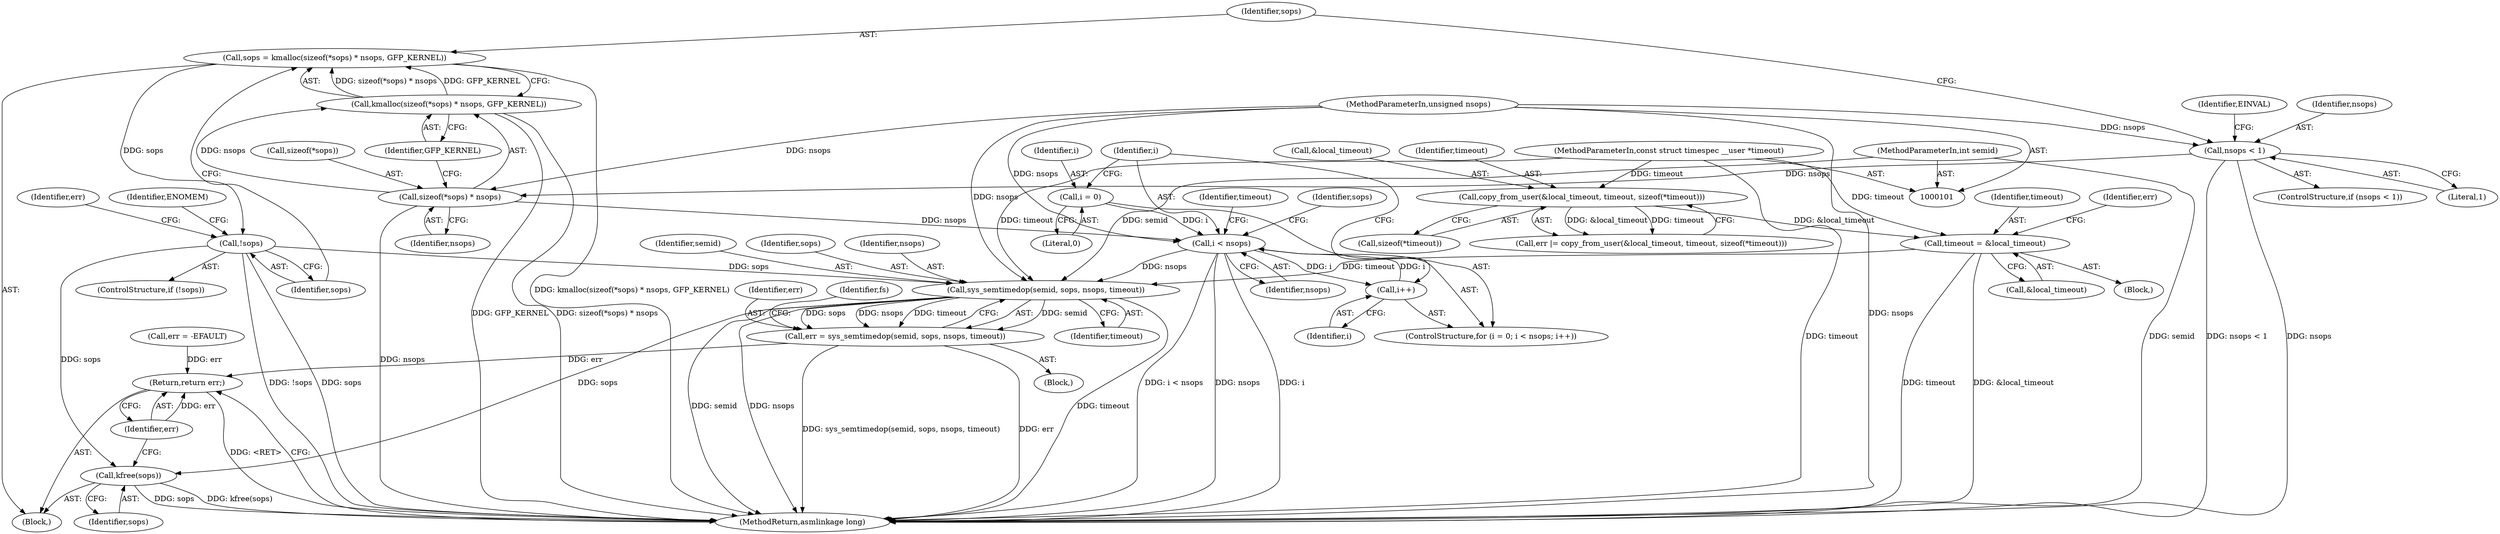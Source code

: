 digraph "1_linux_0f22072ab50cac7983f9660d33974b45184da4f9@pointer" {
"1000214" [label="(Call,sys_semtimedop(semid, sops, nsops, timeout))"];
"1000102" [label="(MethodParameterIn,int semid)"];
"1000128" [label="(Call,!sops)"];
"1000118" [label="(Call,sops = kmalloc(sizeof(*sops) * nsops, GFP_KERNEL))"];
"1000120" [label="(Call,kmalloc(sizeof(*sops) * nsops, GFP_KERNEL))"];
"1000121" [label="(Call,sizeof(*sops) * nsops)"];
"1000112" [label="(Call,nsops < 1)"];
"1000104" [label="(MethodParameterIn,unsigned nsops)"];
"1000140" [label="(Call,i < nsops)"];
"1000143" [label="(Call,i++)"];
"1000137" [label="(Call,i = 0)"];
"1000193" [label="(Call,timeout = &local_timeout)"];
"1000186" [label="(Call,copy_from_user(&local_timeout, timeout, sizeof(*timeout)))"];
"1000105" [label="(MethodParameterIn,const struct timespec __user *timeout)"];
"1000212" [label="(Call,err = sys_semtimedop(semid, sops, nsops, timeout))"];
"1000223" [label="(Return,return err;)"];
"1000221" [label="(Call,kfree(sops))"];
"1000189" [label="(Identifier,timeout)"];
"1000184" [label="(Call,err |= copy_from_user(&local_timeout, timeout, sizeof(*timeout)))"];
"1000142" [label="(Identifier,nsops)"];
"1000111" [label="(ControlStructure,if (nsops < 1))"];
"1000117" [label="(Identifier,EINVAL)"];
"1000125" [label="(Identifier,nsops)"];
"1000102" [label="(MethodParameterIn,int semid)"];
"1000138" [label="(Identifier,i)"];
"1000220" [label="(Identifier,fs)"];
"1000106" [label="(Block,)"];
"1000182" [label="(Identifier,timeout)"];
"1000221" [label="(Call,kfree(sops))"];
"1000223" [label="(Return,return err;)"];
"1000114" [label="(Literal,1)"];
"1000136" [label="(ControlStructure,for (i = 0; i < nsops; i++))"];
"1000215" [label="(Identifier,semid)"];
"1000120" [label="(Call,kmalloc(sizeof(*sops) * nsops, GFP_KERNEL))"];
"1000144" [label="(Identifier,i)"];
"1000194" [label="(Identifier,timeout)"];
"1000225" [label="(MethodReturn,asmlinkage long)"];
"1000127" [label="(ControlStructure,if (!sops))"];
"1000212" [label="(Call,err = sys_semtimedop(semid, sops, nsops, timeout))"];
"1000205" [label="(Block,)"];
"1000119" [label="(Identifier,sops)"];
"1000213" [label="(Identifier,err)"];
"1000118" [label="(Call,sops = kmalloc(sizeof(*sops) * nsops, GFP_KERNEL))"];
"1000113" [label="(Identifier,nsops)"];
"1000141" [label="(Identifier,i)"];
"1000193" [label="(Call,timeout = &local_timeout)"];
"1000129" [label="(Identifier,sops)"];
"1000190" [label="(Call,sizeof(*timeout))"];
"1000186" [label="(Call,copy_from_user(&local_timeout, timeout, sizeof(*timeout)))"];
"1000137" [label="(Call,i = 0)"];
"1000187" [label="(Call,&local_timeout)"];
"1000112" [label="(Call,nsops < 1)"];
"1000216" [label="(Identifier,sops)"];
"1000200" [label="(Call,err = -EFAULT)"];
"1000128" [label="(Call,!sops)"];
"1000149" [label="(Identifier,sops)"];
"1000224" [label="(Identifier,err)"];
"1000198" [label="(Identifier,err)"];
"1000222" [label="(Identifier,sops)"];
"1000217" [label="(Identifier,nsops)"];
"1000183" [label="(Block,)"];
"1000195" [label="(Call,&local_timeout)"];
"1000218" [label="(Identifier,timeout)"];
"1000214" [label="(Call,sys_semtimedop(semid, sops, nsops, timeout))"];
"1000134" [label="(Identifier,err)"];
"1000121" [label="(Call,sizeof(*sops) * nsops)"];
"1000139" [label="(Literal,0)"];
"1000122" [label="(Call,sizeof(*sops))"];
"1000143" [label="(Call,i++)"];
"1000126" [label="(Identifier,GFP_KERNEL)"];
"1000104" [label="(MethodParameterIn,unsigned nsops)"];
"1000132" [label="(Identifier,ENOMEM)"];
"1000105" [label="(MethodParameterIn,const struct timespec __user *timeout)"];
"1000140" [label="(Call,i < nsops)"];
"1000214" -> "1000212"  [label="AST: "];
"1000214" -> "1000218"  [label="CFG: "];
"1000215" -> "1000214"  [label="AST: "];
"1000216" -> "1000214"  [label="AST: "];
"1000217" -> "1000214"  [label="AST: "];
"1000218" -> "1000214"  [label="AST: "];
"1000212" -> "1000214"  [label="CFG: "];
"1000214" -> "1000225"  [label="DDG: semid"];
"1000214" -> "1000225"  [label="DDG: nsops"];
"1000214" -> "1000225"  [label="DDG: timeout"];
"1000214" -> "1000212"  [label="DDG: semid"];
"1000214" -> "1000212"  [label="DDG: sops"];
"1000214" -> "1000212"  [label="DDG: nsops"];
"1000214" -> "1000212"  [label="DDG: timeout"];
"1000102" -> "1000214"  [label="DDG: semid"];
"1000128" -> "1000214"  [label="DDG: sops"];
"1000140" -> "1000214"  [label="DDG: nsops"];
"1000104" -> "1000214"  [label="DDG: nsops"];
"1000193" -> "1000214"  [label="DDG: timeout"];
"1000105" -> "1000214"  [label="DDG: timeout"];
"1000214" -> "1000221"  [label="DDG: sops"];
"1000102" -> "1000101"  [label="AST: "];
"1000102" -> "1000225"  [label="DDG: semid"];
"1000128" -> "1000127"  [label="AST: "];
"1000128" -> "1000129"  [label="CFG: "];
"1000129" -> "1000128"  [label="AST: "];
"1000132" -> "1000128"  [label="CFG: "];
"1000134" -> "1000128"  [label="CFG: "];
"1000128" -> "1000225"  [label="DDG: !sops"];
"1000128" -> "1000225"  [label="DDG: sops"];
"1000118" -> "1000128"  [label="DDG: sops"];
"1000128" -> "1000221"  [label="DDG: sops"];
"1000118" -> "1000106"  [label="AST: "];
"1000118" -> "1000120"  [label="CFG: "];
"1000119" -> "1000118"  [label="AST: "];
"1000120" -> "1000118"  [label="AST: "];
"1000129" -> "1000118"  [label="CFG: "];
"1000118" -> "1000225"  [label="DDG: kmalloc(sizeof(*sops) * nsops, GFP_KERNEL)"];
"1000120" -> "1000118"  [label="DDG: sizeof(*sops) * nsops"];
"1000120" -> "1000118"  [label="DDG: GFP_KERNEL"];
"1000120" -> "1000126"  [label="CFG: "];
"1000121" -> "1000120"  [label="AST: "];
"1000126" -> "1000120"  [label="AST: "];
"1000120" -> "1000225"  [label="DDG: GFP_KERNEL"];
"1000120" -> "1000225"  [label="DDG: sizeof(*sops) * nsops"];
"1000121" -> "1000120"  [label="DDG: nsops"];
"1000121" -> "1000125"  [label="CFG: "];
"1000122" -> "1000121"  [label="AST: "];
"1000125" -> "1000121"  [label="AST: "];
"1000126" -> "1000121"  [label="CFG: "];
"1000121" -> "1000225"  [label="DDG: nsops"];
"1000112" -> "1000121"  [label="DDG: nsops"];
"1000104" -> "1000121"  [label="DDG: nsops"];
"1000121" -> "1000140"  [label="DDG: nsops"];
"1000112" -> "1000111"  [label="AST: "];
"1000112" -> "1000114"  [label="CFG: "];
"1000113" -> "1000112"  [label="AST: "];
"1000114" -> "1000112"  [label="AST: "];
"1000117" -> "1000112"  [label="CFG: "];
"1000119" -> "1000112"  [label="CFG: "];
"1000112" -> "1000225"  [label="DDG: nsops < 1"];
"1000112" -> "1000225"  [label="DDG: nsops"];
"1000104" -> "1000112"  [label="DDG: nsops"];
"1000104" -> "1000101"  [label="AST: "];
"1000104" -> "1000225"  [label="DDG: nsops"];
"1000104" -> "1000140"  [label="DDG: nsops"];
"1000140" -> "1000136"  [label="AST: "];
"1000140" -> "1000142"  [label="CFG: "];
"1000141" -> "1000140"  [label="AST: "];
"1000142" -> "1000140"  [label="AST: "];
"1000149" -> "1000140"  [label="CFG: "];
"1000182" -> "1000140"  [label="CFG: "];
"1000140" -> "1000225"  [label="DDG: nsops"];
"1000140" -> "1000225"  [label="DDG: i"];
"1000140" -> "1000225"  [label="DDG: i < nsops"];
"1000143" -> "1000140"  [label="DDG: i"];
"1000137" -> "1000140"  [label="DDG: i"];
"1000140" -> "1000143"  [label="DDG: i"];
"1000143" -> "1000136"  [label="AST: "];
"1000143" -> "1000144"  [label="CFG: "];
"1000144" -> "1000143"  [label="AST: "];
"1000141" -> "1000143"  [label="CFG: "];
"1000137" -> "1000136"  [label="AST: "];
"1000137" -> "1000139"  [label="CFG: "];
"1000138" -> "1000137"  [label="AST: "];
"1000139" -> "1000137"  [label="AST: "];
"1000141" -> "1000137"  [label="CFG: "];
"1000193" -> "1000183"  [label="AST: "];
"1000193" -> "1000195"  [label="CFG: "];
"1000194" -> "1000193"  [label="AST: "];
"1000195" -> "1000193"  [label="AST: "];
"1000198" -> "1000193"  [label="CFG: "];
"1000193" -> "1000225"  [label="DDG: timeout"];
"1000193" -> "1000225"  [label="DDG: &local_timeout"];
"1000186" -> "1000193"  [label="DDG: &local_timeout"];
"1000105" -> "1000193"  [label="DDG: timeout"];
"1000186" -> "1000184"  [label="AST: "];
"1000186" -> "1000190"  [label="CFG: "];
"1000187" -> "1000186"  [label="AST: "];
"1000189" -> "1000186"  [label="AST: "];
"1000190" -> "1000186"  [label="AST: "];
"1000184" -> "1000186"  [label="CFG: "];
"1000186" -> "1000184"  [label="DDG: &local_timeout"];
"1000186" -> "1000184"  [label="DDG: timeout"];
"1000105" -> "1000186"  [label="DDG: timeout"];
"1000105" -> "1000101"  [label="AST: "];
"1000105" -> "1000225"  [label="DDG: timeout"];
"1000212" -> "1000205"  [label="AST: "];
"1000213" -> "1000212"  [label="AST: "];
"1000220" -> "1000212"  [label="CFG: "];
"1000212" -> "1000225"  [label="DDG: sys_semtimedop(semid, sops, nsops, timeout)"];
"1000212" -> "1000225"  [label="DDG: err"];
"1000212" -> "1000223"  [label="DDG: err"];
"1000223" -> "1000106"  [label="AST: "];
"1000223" -> "1000224"  [label="CFG: "];
"1000224" -> "1000223"  [label="AST: "];
"1000225" -> "1000223"  [label="CFG: "];
"1000223" -> "1000225"  [label="DDG: <RET>"];
"1000224" -> "1000223"  [label="DDG: err"];
"1000200" -> "1000223"  [label="DDG: err"];
"1000221" -> "1000106"  [label="AST: "];
"1000221" -> "1000222"  [label="CFG: "];
"1000222" -> "1000221"  [label="AST: "];
"1000224" -> "1000221"  [label="CFG: "];
"1000221" -> "1000225"  [label="DDG: sops"];
"1000221" -> "1000225"  [label="DDG: kfree(sops)"];
}
